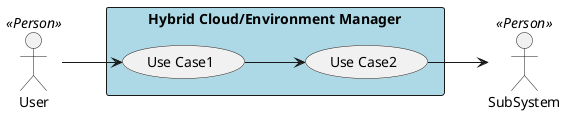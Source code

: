 @startuml

left to right direction

actor :User: <<Person>>
actor :SubSystem: <<Person>>


rectangle "Hybrid Cloud/Environment Manager" #lightBlue {
UseCase UC1  as "Use Case1"
UseCase UC2  as "Use Case2"


User --> UC1
UC1 --> UC2
UC2 --> SubSystem
}

@enduml
